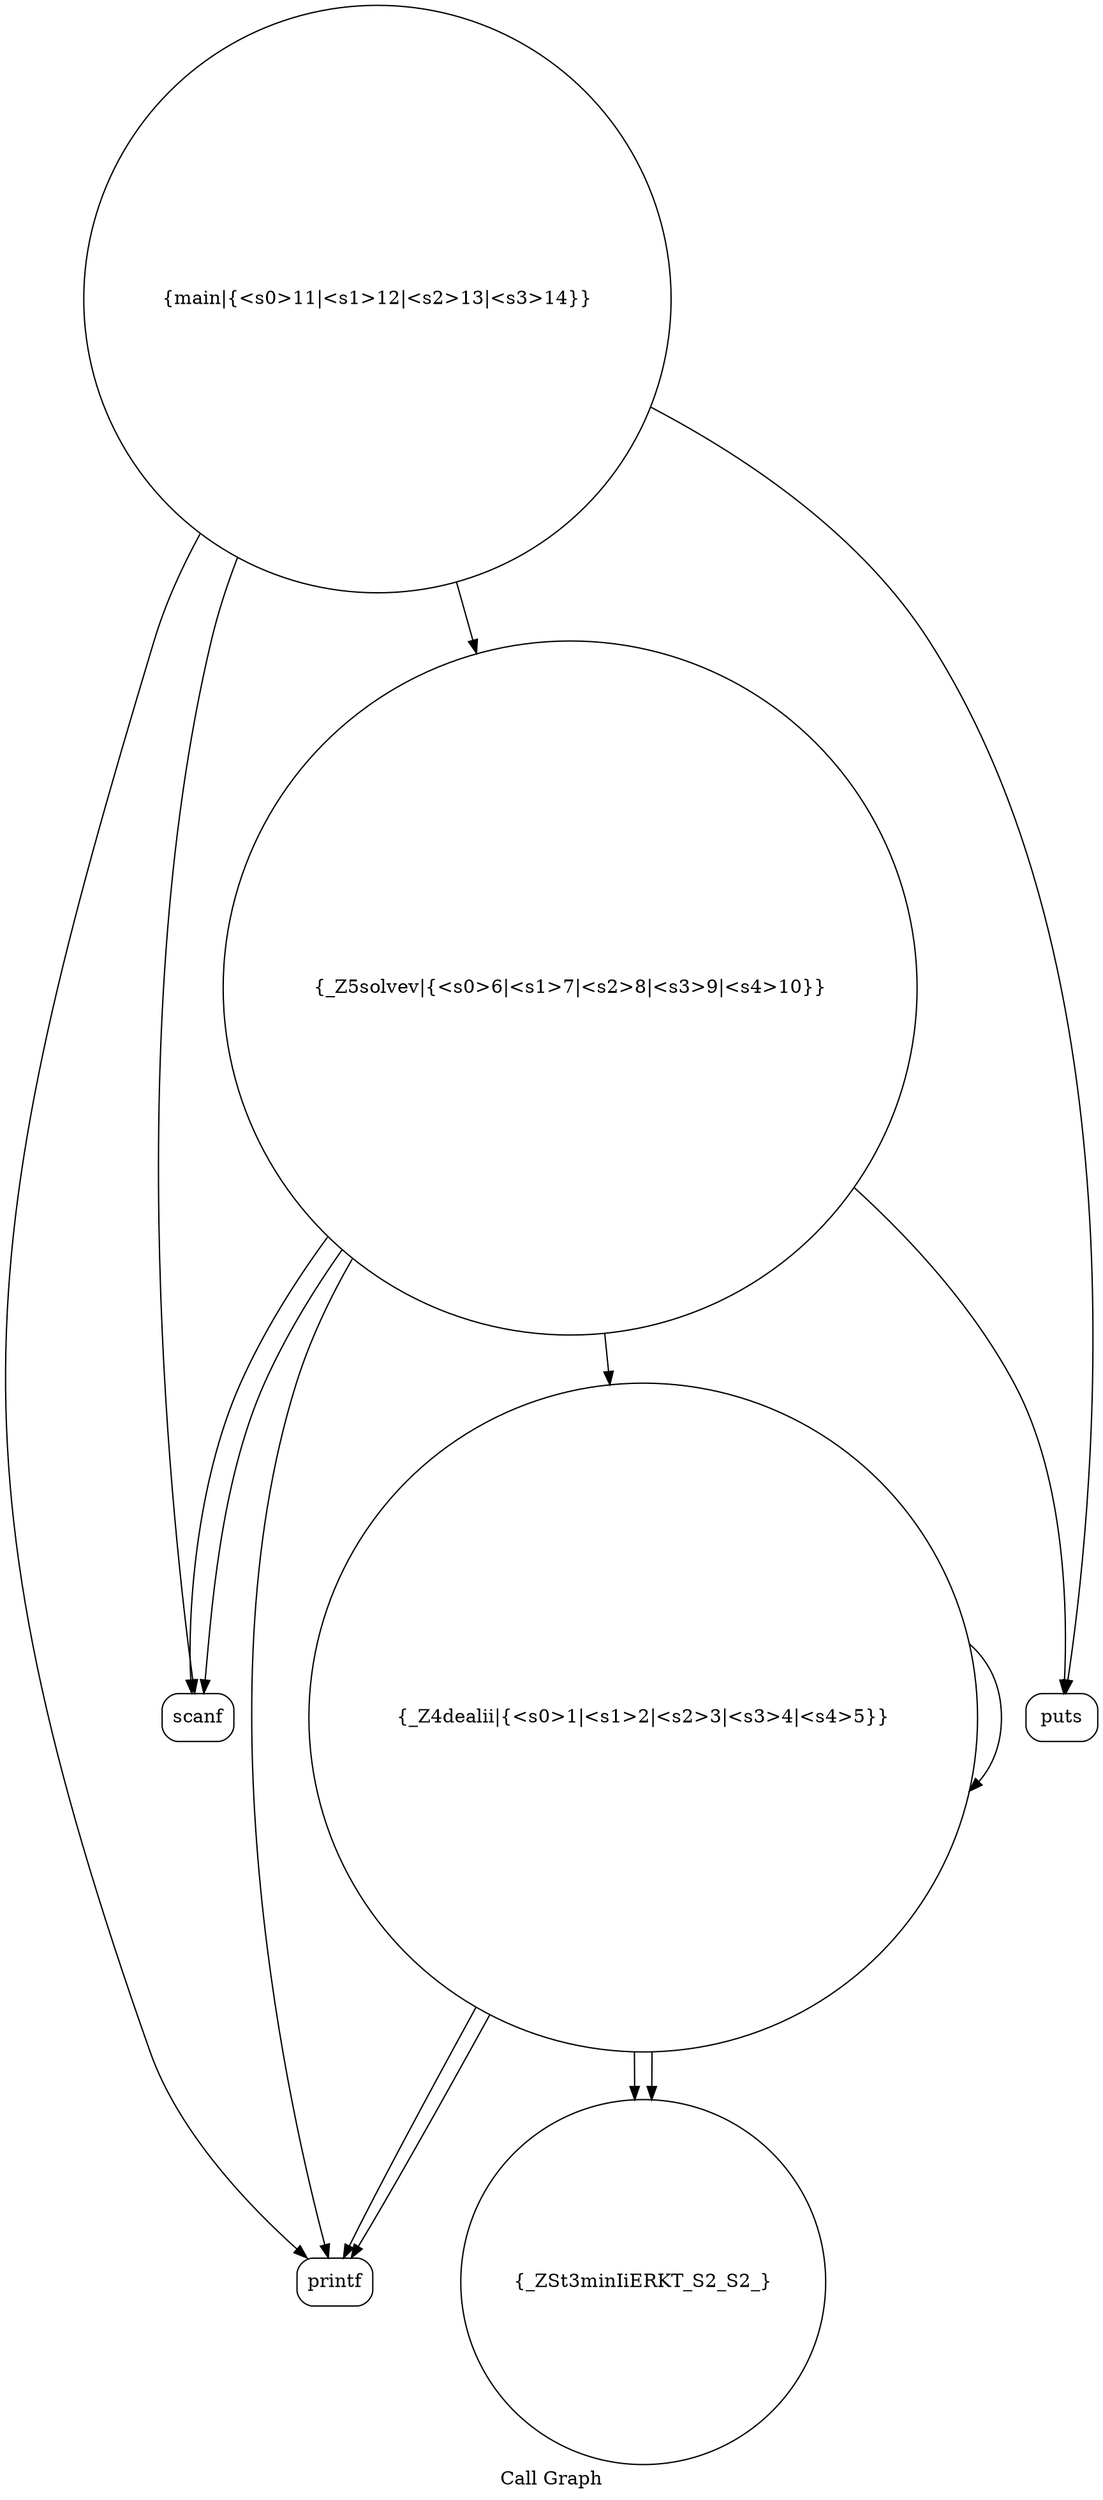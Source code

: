 digraph "Call Graph" {
	label="Call Graph";

	Node0x55c8b61f2590 [shape=record,shape=circle,label="{_Z4dealii|{<s0>1|<s1>2|<s2>3|<s3>4|<s4>5}}"];
	Node0x55c8b61f2590:s0 -> Node0x55c8b61f2a20[color=black];
	Node0x55c8b61f2590:s1 -> Node0x55c8b61f2aa0[color=black];
	Node0x55c8b61f2590:s2 -> Node0x55c8b61f2a20[color=black];
	Node0x55c8b61f2590:s3 -> Node0x55c8b61f2aa0[color=black];
	Node0x55c8b61f2590:s4 -> Node0x55c8b61f2590[color=black];
	Node0x55c8b61f2aa0 [shape=record,shape=circle,label="{_ZSt3minIiERKT_S2_S2_}"];
	Node0x55c8b61f2ba0 [shape=record,shape=Mrecord,label="{scanf}"];
	Node0x55c8b61f2ca0 [shape=record,shape=circle,label="{main|{<s0>11|<s1>12|<s2>13|<s3>14}}"];
	Node0x55c8b61f2ca0:s0 -> Node0x55c8b61f2ba0[color=black];
	Node0x55c8b61f2ca0:s1 -> Node0x55c8b61f2a20[color=black];
	Node0x55c8b61f2ca0:s2 -> Node0x55c8b61f2b20[color=black];
	Node0x55c8b61f2ca0:s3 -> Node0x55c8b61f2c20[color=black];
	Node0x55c8b61f2a20 [shape=record,shape=Mrecord,label="{printf}"];
	Node0x55c8b61f2b20 [shape=record,shape=circle,label="{_Z5solvev|{<s0>6|<s1>7|<s2>8|<s3>9|<s4>10}}"];
	Node0x55c8b61f2b20:s0 -> Node0x55c8b61f2ba0[color=black];
	Node0x55c8b61f2b20:s1 -> Node0x55c8b61f2ba0[color=black];
	Node0x55c8b61f2b20:s2 -> Node0x55c8b61f2590[color=black];
	Node0x55c8b61f2b20:s3 -> Node0x55c8b61f2a20[color=black];
	Node0x55c8b61f2b20:s4 -> Node0x55c8b61f2c20[color=black];
	Node0x55c8b61f2c20 [shape=record,shape=Mrecord,label="{puts}"];
}
